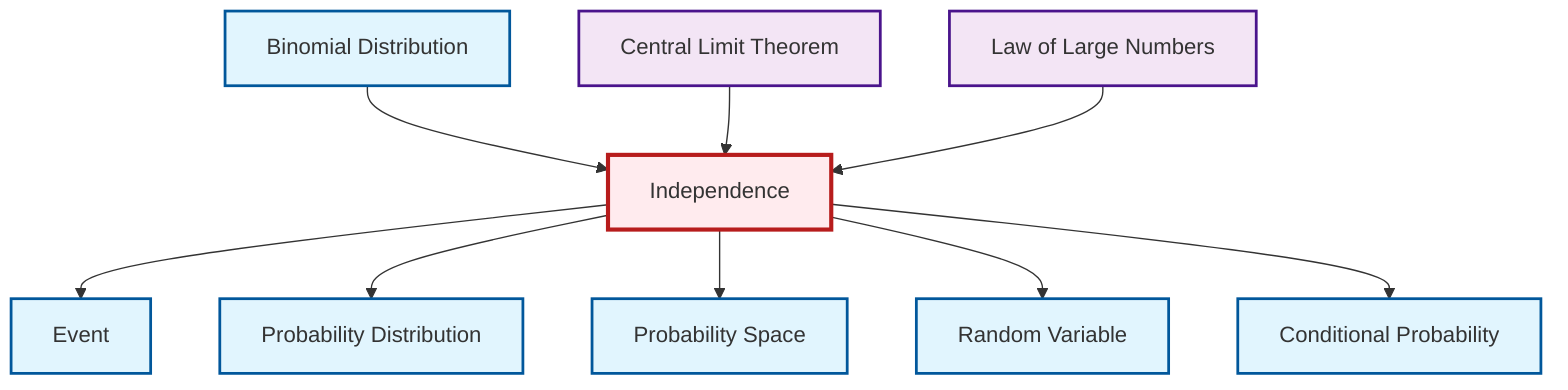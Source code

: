 graph TD
    classDef definition fill:#e1f5fe,stroke:#01579b,stroke-width:2px
    classDef theorem fill:#f3e5f5,stroke:#4a148c,stroke-width:2px
    classDef axiom fill:#fff3e0,stroke:#e65100,stroke-width:2px
    classDef example fill:#e8f5e9,stroke:#1b5e20,stroke-width:2px
    classDef current fill:#ffebee,stroke:#b71c1c,stroke-width:3px
    def-independence["Independence"]:::definition
    def-binomial-distribution["Binomial Distribution"]:::definition
    def-random-variable["Random Variable"]:::definition
    def-event["Event"]:::definition
    thm-central-limit["Central Limit Theorem"]:::theorem
    thm-law-of-large-numbers["Law of Large Numbers"]:::theorem
    def-conditional-probability["Conditional Probability"]:::definition
    def-probability-space["Probability Space"]:::definition
    def-probability-distribution["Probability Distribution"]:::definition
    def-independence --> def-event
    def-binomial-distribution --> def-independence
    def-independence --> def-probability-distribution
    def-independence --> def-probability-space
    def-independence --> def-random-variable
    def-independence --> def-conditional-probability
    thm-central-limit --> def-independence
    thm-law-of-large-numbers --> def-independence
    class def-independence current